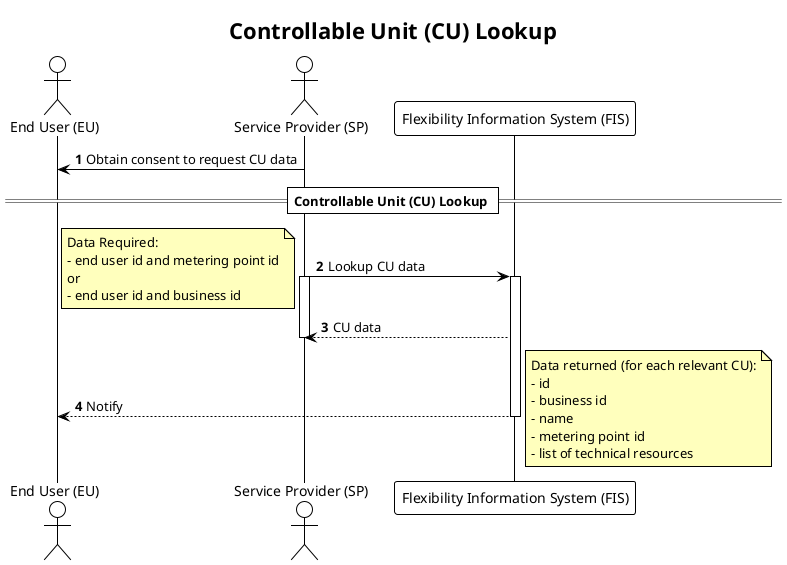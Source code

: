 @startuml controllable_unit_lookup
!theme plain

title Controllable Unit (CU) Lookup

autonumber
skinparam note {
    BackgroundColor #FFFFBD
}

actor "End User (EU)" AS EU
actor "Service Provider (SP)" as SP
participant "Flexibility Information System (FIS)" as FIS

EU <- SP: Obtain consent to request CU data

== Controllable Unit (CU) Lookup ==

SP -> FIS: Lookup CU data 
note left
    Data Required:
    - end user id and metering point id
    or 
    - end user id and business id
end note
activate SP
activate FIS
FIS --> SP: CU data
deactivate SP
FIS --> EU: Notify
deactivate FIS

note right
    Data returned (for each relevant CU):
    - id
    - business id
    - name
    - metering point id 
    - list of technical resources 
end note 

@enduml
